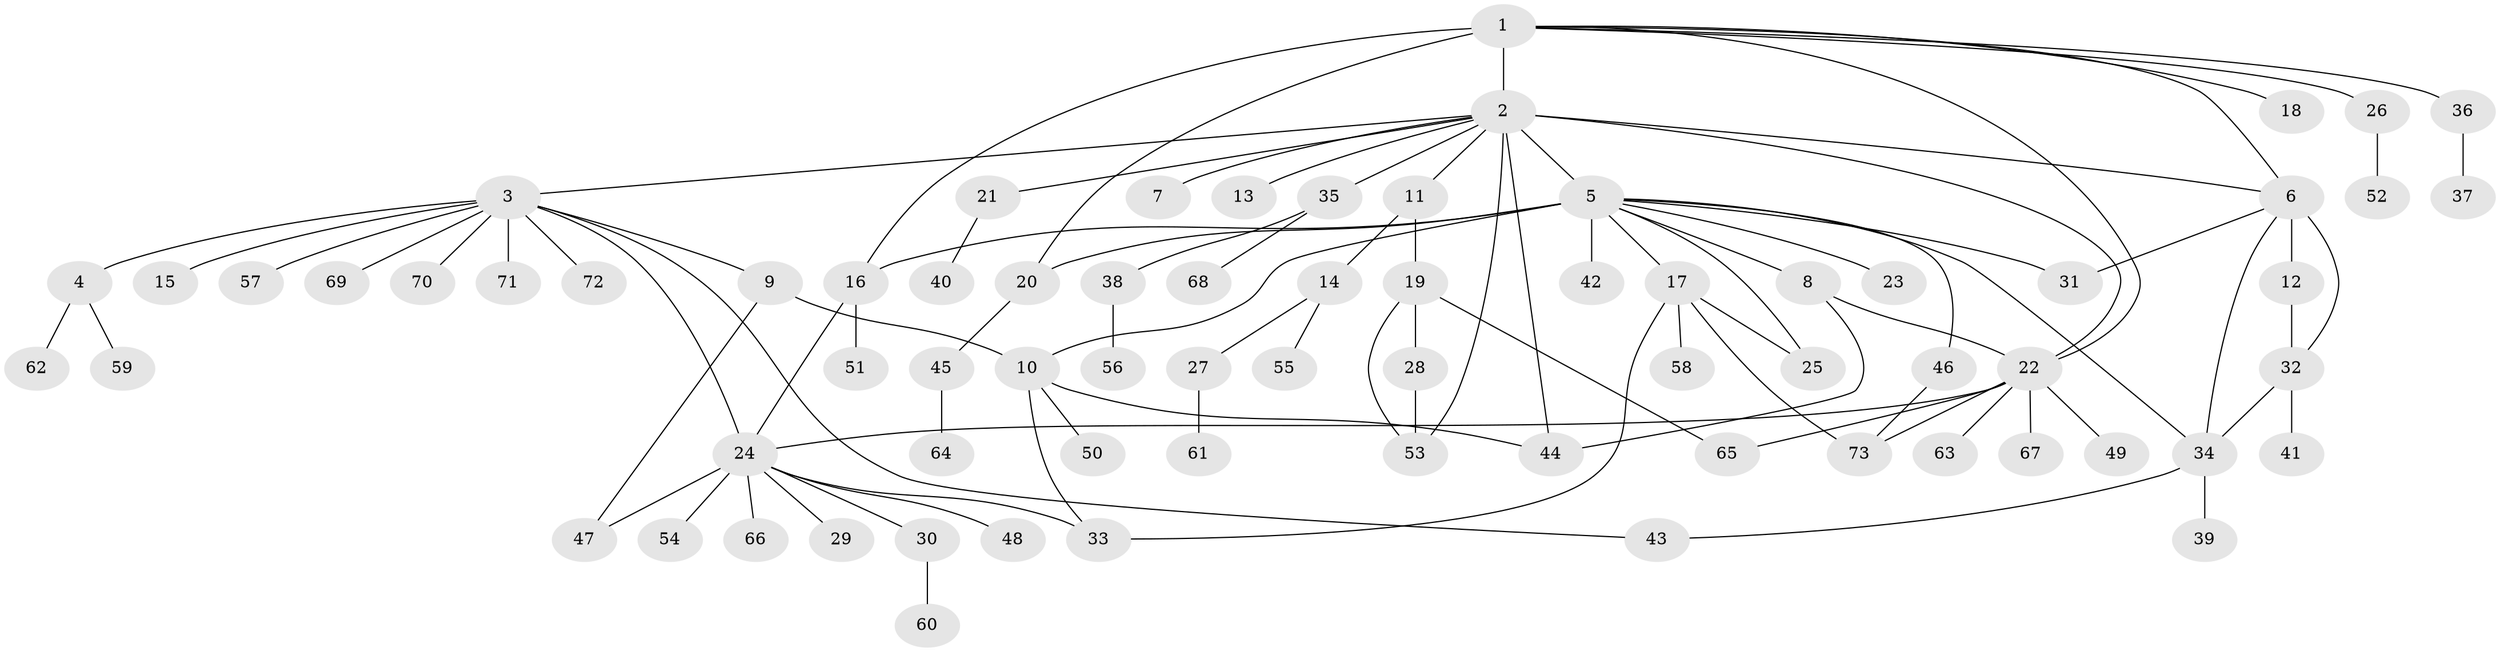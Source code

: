 // original degree distribution, {2: 0.22602739726027396, 29: 0.00684931506849315, 12: 0.00684931506849315, 1: 0.5342465753424658, 4: 0.04794520547945205, 19: 0.00684931506849315, 3: 0.1095890410958904, 6: 0.0410958904109589, 5: 0.00684931506849315, 10: 0.00684931506849315, 11: 0.00684931506849315}
// Generated by graph-tools (version 1.1) at 2025/35/03/09/25 02:35:20]
// undirected, 73 vertices, 96 edges
graph export_dot {
graph [start="1"]
  node [color=gray90,style=filled];
  1;
  2;
  3;
  4;
  5;
  6;
  7;
  8;
  9;
  10;
  11;
  12;
  13;
  14;
  15;
  16;
  17;
  18;
  19;
  20;
  21;
  22;
  23;
  24;
  25;
  26;
  27;
  28;
  29;
  30;
  31;
  32;
  33;
  34;
  35;
  36;
  37;
  38;
  39;
  40;
  41;
  42;
  43;
  44;
  45;
  46;
  47;
  48;
  49;
  50;
  51;
  52;
  53;
  54;
  55;
  56;
  57;
  58;
  59;
  60;
  61;
  62;
  63;
  64;
  65;
  66;
  67;
  68;
  69;
  70;
  71;
  72;
  73;
  1 -- 2 [weight=17.0];
  1 -- 6 [weight=1.0];
  1 -- 16 [weight=1.0];
  1 -- 18 [weight=1.0];
  1 -- 20 [weight=1.0];
  1 -- 22 [weight=1.0];
  1 -- 26 [weight=1.0];
  1 -- 36 [weight=1.0];
  2 -- 3 [weight=1.0];
  2 -- 5 [weight=1.0];
  2 -- 6 [weight=1.0];
  2 -- 7 [weight=1.0];
  2 -- 11 [weight=1.0];
  2 -- 13 [weight=1.0];
  2 -- 21 [weight=1.0];
  2 -- 22 [weight=1.0];
  2 -- 35 [weight=1.0];
  2 -- 44 [weight=1.0];
  2 -- 53 [weight=1.0];
  3 -- 4 [weight=1.0];
  3 -- 9 [weight=1.0];
  3 -- 15 [weight=1.0];
  3 -- 24 [weight=1.0];
  3 -- 43 [weight=1.0];
  3 -- 57 [weight=1.0];
  3 -- 69 [weight=1.0];
  3 -- 70 [weight=1.0];
  3 -- 71 [weight=1.0];
  3 -- 72 [weight=1.0];
  4 -- 59 [weight=1.0];
  4 -- 62 [weight=1.0];
  5 -- 8 [weight=1.0];
  5 -- 10 [weight=1.0];
  5 -- 16 [weight=6.0];
  5 -- 17 [weight=1.0];
  5 -- 20 [weight=1.0];
  5 -- 23 [weight=1.0];
  5 -- 25 [weight=1.0];
  5 -- 31 [weight=1.0];
  5 -- 34 [weight=1.0];
  5 -- 42 [weight=1.0];
  5 -- 46 [weight=1.0];
  6 -- 12 [weight=4.0];
  6 -- 31 [weight=1.0];
  6 -- 32 [weight=1.0];
  6 -- 34 [weight=1.0];
  8 -- 22 [weight=1.0];
  8 -- 44 [weight=3.0];
  9 -- 10 [weight=1.0];
  9 -- 47 [weight=3.0];
  10 -- 33 [weight=1.0];
  10 -- 44 [weight=1.0];
  10 -- 50 [weight=1.0];
  11 -- 14 [weight=1.0];
  11 -- 19 [weight=1.0];
  12 -- 32 [weight=1.0];
  14 -- 27 [weight=1.0];
  14 -- 55 [weight=1.0];
  16 -- 24 [weight=1.0];
  16 -- 51 [weight=1.0];
  17 -- 25 [weight=1.0];
  17 -- 33 [weight=1.0];
  17 -- 58 [weight=1.0];
  17 -- 73 [weight=1.0];
  19 -- 28 [weight=1.0];
  19 -- 53 [weight=1.0];
  19 -- 65 [weight=1.0];
  20 -- 45 [weight=1.0];
  21 -- 40 [weight=1.0];
  22 -- 24 [weight=1.0];
  22 -- 49 [weight=1.0];
  22 -- 63 [weight=1.0];
  22 -- 65 [weight=1.0];
  22 -- 67 [weight=1.0];
  22 -- 73 [weight=1.0];
  24 -- 29 [weight=1.0];
  24 -- 30 [weight=1.0];
  24 -- 33 [weight=1.0];
  24 -- 47 [weight=1.0];
  24 -- 48 [weight=1.0];
  24 -- 54 [weight=1.0];
  24 -- 66 [weight=1.0];
  26 -- 52 [weight=1.0];
  27 -- 61 [weight=2.0];
  28 -- 53 [weight=1.0];
  30 -- 60 [weight=1.0];
  32 -- 34 [weight=1.0];
  32 -- 41 [weight=2.0];
  34 -- 39 [weight=1.0];
  34 -- 43 [weight=1.0];
  35 -- 38 [weight=1.0];
  35 -- 68 [weight=1.0];
  36 -- 37 [weight=1.0];
  38 -- 56 [weight=1.0];
  45 -- 64 [weight=1.0];
  46 -- 73 [weight=1.0];
}
